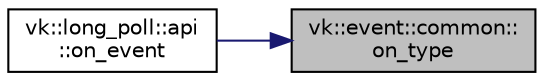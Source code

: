 digraph "vk::event::common::on_type"
{
 // LATEX_PDF_SIZE
  edge [fontname="Helvetica",fontsize="10",labelfontname="Helvetica",labelfontsize="10"];
  node [fontname="Helvetica",fontsize="10",shape=record];
  rankdir="RL";
  Node1 [label="vk::event::common::\lon_type",height=0.2,width=0.4,color="black", fillcolor="grey75", style="filled", fontcolor="black",tooltip="Check if event matches."];
  Node1 -> Node2 [dir="back",color="midnightblue",fontsize="10",style="solid",fontname="Helvetica"];
  Node2 [label="vk::long_poll::api\l::on_event",height=0.2,width=0.4,color="black", fillcolor="white", style="filled",URL="$classvk_1_1long__poll_1_1api.html#a7c1de69b0cc5fad45112413ff8ff647d",tooltip=" "];
}
